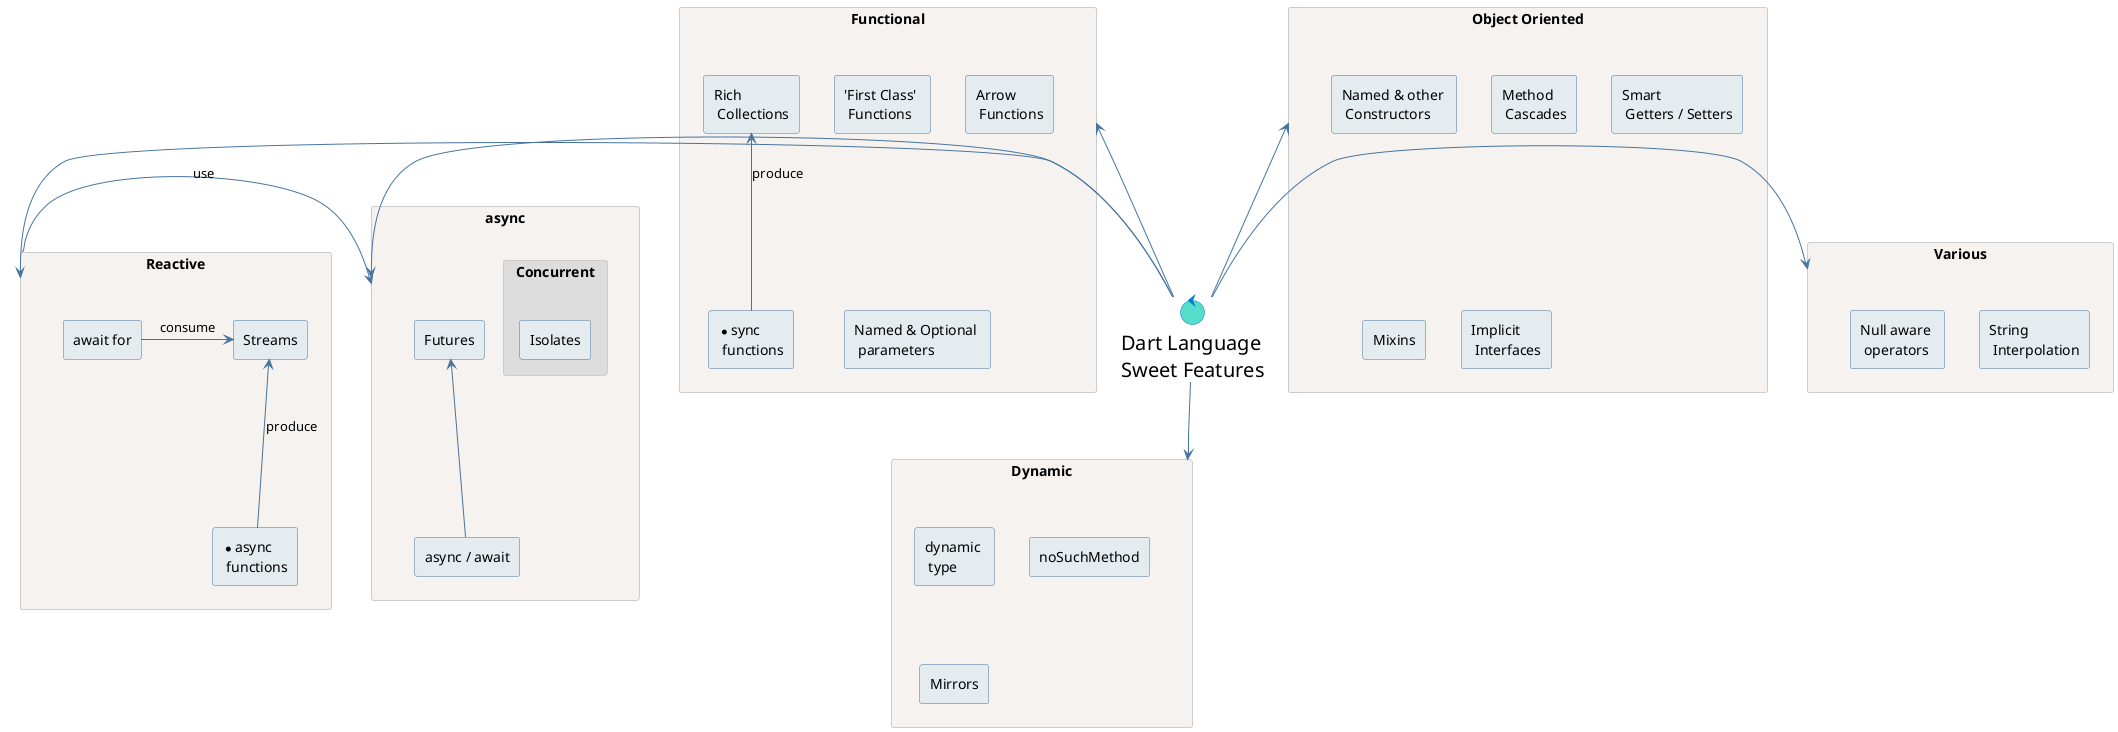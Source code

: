 @startuml

skinparam {

    shadowing false
    arrowColor #46749F

    RectangleBorderColor #CCCCCC
    RectangleBackgroundColor #F5F2F0

    ComponentBorderColor #46749F
    ComponentBackgroundColor #E5ECF0

    AgentBorderColor #46749F
    AgentBackgroundColor #E5ECF0

    UsecaseBorderColor #46749F
    UsecaseBackgroundColor #E5ECF0

    ControlBorderColor #0081C6
    ControlBackgroundColor #55DDCA

}


rectangle "Functional" as functional {

    agent "'First Class' \n Functions" as firstClassFunctions [[https://www.dartlang.org/guides/language/language-tour#functions]]

    agent "Arrow \n Functions" as arrowFunctions [[https://www.dartlang.org/resources/dart-tips/dart-tips-ep-7]]

    agent "Rich \n Collections" as collectionOperators [[https://api.dartlang.org/stable/dart-collection/dart-collection-library.html]]

    agent "Named & Optional \n parameters" as namedParams [[https://www.dartlang.org/guides/language/language-tour#optional-parameters]]

    agent "*sync \n functions" as syncGenerators [[https://www.dartlang.org/articles/language/beyond-async#synchronous-generators-sync]]

    syncGenerators -up-> collectionOperators: produce

}

rectangle "Reactive" as reactive {

    agent "Streams" as streams [[https://www.dartlang.org/tutorials/language/streams]]

    agent "await for" as awaitFor [[https://www.dartlang.org/articles/language/beyond-async#await-for]]

    agent "*async \n functions" as asyncGenerators [[https://www.dartlang.org/articles/language/beyond-async#asynchronous-generators-async]]


    awaitFor -> streams: consume

    asyncGenerators -up-> streams: produce

}

reactive -> async: use

rectangle "Object Oriented" as objectOriented {

    agent "Named & other \n Constructors" as constructors [[https://www.dartlang.org/guides/language/language-tour#named-constructors]]

    agent "Method \n Cascades" as cascading [[https://www.dartlang.org/guides/language/language-tour#cascade-notation-]]

    agent "Smart \n Getters / Setters" as gettersSetters [[https://www.dartlang.org/guides/language/language-tour#getters-and-setters]]

    agent "Mixins" as mixins [[https://www.dartlang.org/guides/language/language-tour#adding-features-to-a-class-mixins]]

    agent "Implicit \n Interfaces" as interfaces [[https://www.dartlang.org/guides/language/language-tour#implicit-interfaces]]


}

rectangle "Asynchronous" as async {

    agent "Futures" as futures [[https://www.dartlang.org/tutorials/language/futures]]

    agent "async / await" as asyncAwait [[https://www.dartlang.org/tutorials/language/futures#async-and-await]]

    asyncAwait -up-> futures

    rectangle "Concurrent" as concurrent #DDDDDD {

        agent "Isolates" as isolates [[https://api.dartlang.org/stable/dart-isolate/dart-isolate-library.html]]

    }

}

rectangle "Dynamic" as dynamic {

    agent "dynamic \n type" as dynamicType [[https://www.dartlang.org/dart-2.0#strong-mode-and-static-typing]]

    agent "noSuchMethod" as noSuchMethod [[https://api.dartlang.org/stable/dart-core/Object/noSuchMethod.html]]

    agent "Mirrors" as mirrors [[https://www.dartlang.org/articles/dart-vm/reflection-with-mirrors]]

}


rectangle "Various" as various {

    agent "String \n Interpolation" as interpolation [[https://www.dartlang.org/guides/language/language-tour#strings]]

    agent "Null aware \n operators" as nullAware [[http://news.dartlang.org/2015/08/dart-112-released-with-null-aware.html]]

}


control "<size:20>Dart Language</size>\n<size:20>Sweet Features</size>" as dartLang


dartLang -up-> functional
dartLang -> async
dartLang -> various
dartLang -> dynamic
dartLang -> reactive
dartLang -up-> objectOriented

@enduml
